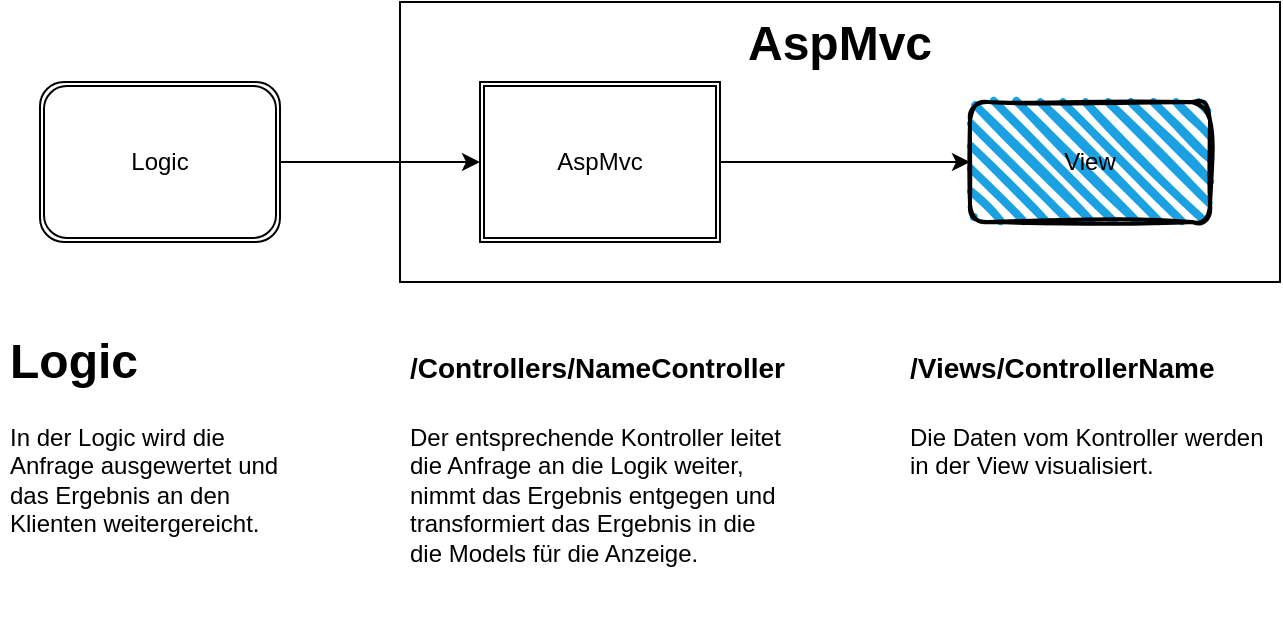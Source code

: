 <mxfile version="16.1.2" type="device"><diagram id="4VS_Qf72a-Q_ZQmoFZgU" name="Seite-1"><mxGraphModel dx="1038" dy="649" grid="1" gridSize="10" guides="1" tooltips="1" connect="1" arrows="1" fold="1" page="1" pageScale="1" pageWidth="827" pageHeight="1169" math="0" shadow="0"><root><mxCell id="0"/><mxCell id="1" parent="0"/><mxCell id="_u4xTMMUQyj5iP1WNErg-11" value="&lt;font style=&quot;font-size: 24px&quot;&gt;&lt;b&gt;AspMvc&lt;/b&gt;&lt;/font&gt;" style="rounded=0;whiteSpace=wrap;html=1;verticalAlign=top;" vertex="1" parent="1"><mxGeometry x="320" y="40" width="440" height="140" as="geometry"/></mxCell><mxCell id="_u4xTMMUQyj5iP1WNErg-1" value="Logic" style="shape=ext;double=1;rounded=1;whiteSpace=wrap;html=1;" vertex="1" parent="1"><mxGeometry x="140" y="80" width="120" height="80" as="geometry"/></mxCell><mxCell id="_u4xTMMUQyj5iP1WNErg-3" value="View" style="rounded=1;whiteSpace=wrap;html=1;strokeWidth=2;fillWeight=4;hachureGap=8;hachureAngle=45;fillColor=#1ba1e2;sketch=1;" vertex="1" parent="1"><mxGeometry x="605" y="90" width="120" height="60" as="geometry"/></mxCell><mxCell id="_u4xTMMUQyj5iP1WNErg-2" value="AspMvc" style="shape=ext;double=1;rounded=0;whiteSpace=wrap;html=1;" vertex="1" parent="1"><mxGeometry x="360" y="80" width="120" height="80" as="geometry"/></mxCell><mxCell id="_u4xTMMUQyj5iP1WNErg-4" value="" style="endArrow=classic;html=1;rounded=0;exitX=1;exitY=0.5;exitDx=0;exitDy=0;entryX=0;entryY=0.5;entryDx=0;entryDy=0;" edge="1" parent="1" source="_u4xTMMUQyj5iP1WNErg-1" target="_u4xTMMUQyj5iP1WNErg-2"><mxGeometry width="50" height="50" relative="1" as="geometry"><mxPoint x="460" y="300" as="sourcePoint"/><mxPoint x="510" y="250" as="targetPoint"/></mxGeometry></mxCell><mxCell id="_u4xTMMUQyj5iP1WNErg-5" value="" style="endArrow=classic;html=1;rounded=0;exitX=1;exitY=0.5;exitDx=0;exitDy=0;entryX=0;entryY=0.5;entryDx=0;entryDy=0;" edge="1" parent="1" source="_u4xTMMUQyj5iP1WNErg-2" target="_u4xTMMUQyj5iP1WNErg-3"><mxGeometry width="50" height="50" relative="1" as="geometry"><mxPoint x="540" y="360" as="sourcePoint"/><mxPoint x="590" y="310" as="targetPoint"/></mxGeometry></mxCell><mxCell id="_u4xTMMUQyj5iP1WNErg-7" value="&lt;h1&gt;&lt;span&gt;Logic&lt;/span&gt;&lt;/h1&gt;&lt;div&gt;In der Logic wird die Anfrage ausgewertet und das Ergebnis an den Klienten weitergereicht.&lt;/div&gt;" style="text;html=1;strokeColor=none;fillColor=none;spacing=5;spacingTop=-20;whiteSpace=wrap;overflow=hidden;rounded=0;" vertex="1" parent="1"><mxGeometry x="120" y="200" width="160" height="120" as="geometry"/></mxCell><mxCell id="_u4xTMMUQyj5iP1WNErg-8" value="&lt;h1&gt;&lt;font style=&quot;font-size: 14px&quot;&gt;/Controllers/NameController&lt;/font&gt;&lt;/h1&gt;&lt;div&gt;Der entsprechende Kontroller leitet die Anfrage an die Logik weiter, nimmt das Ergebnis entgegen und transformiert das Ergebnis in die die Models für die Anzeige.&lt;/div&gt;" style="text;html=1;strokeColor=none;fillColor=none;spacing=5;spacingTop=-20;whiteSpace=wrap;overflow=hidden;rounded=0;" vertex="1" parent="1"><mxGeometry x="320" y="200" width="200" height="160" as="geometry"/></mxCell><mxCell id="_u4xTMMUQyj5iP1WNErg-9" value="&lt;h1&gt;&lt;font style=&quot;font-size: 14px&quot;&gt;/Views/ControllerName&lt;/font&gt;&lt;/h1&gt;&lt;div&gt;Die Daten vom Kontroller werden in der View visualisiert.&lt;/div&gt;" style="text;html=1;strokeColor=none;fillColor=none;spacing=5;spacingTop=-20;whiteSpace=wrap;overflow=hidden;rounded=0;" vertex="1" parent="1"><mxGeometry x="570" y="200" width="190" height="120" as="geometry"/></mxCell></root></mxGraphModel></diagram></mxfile>